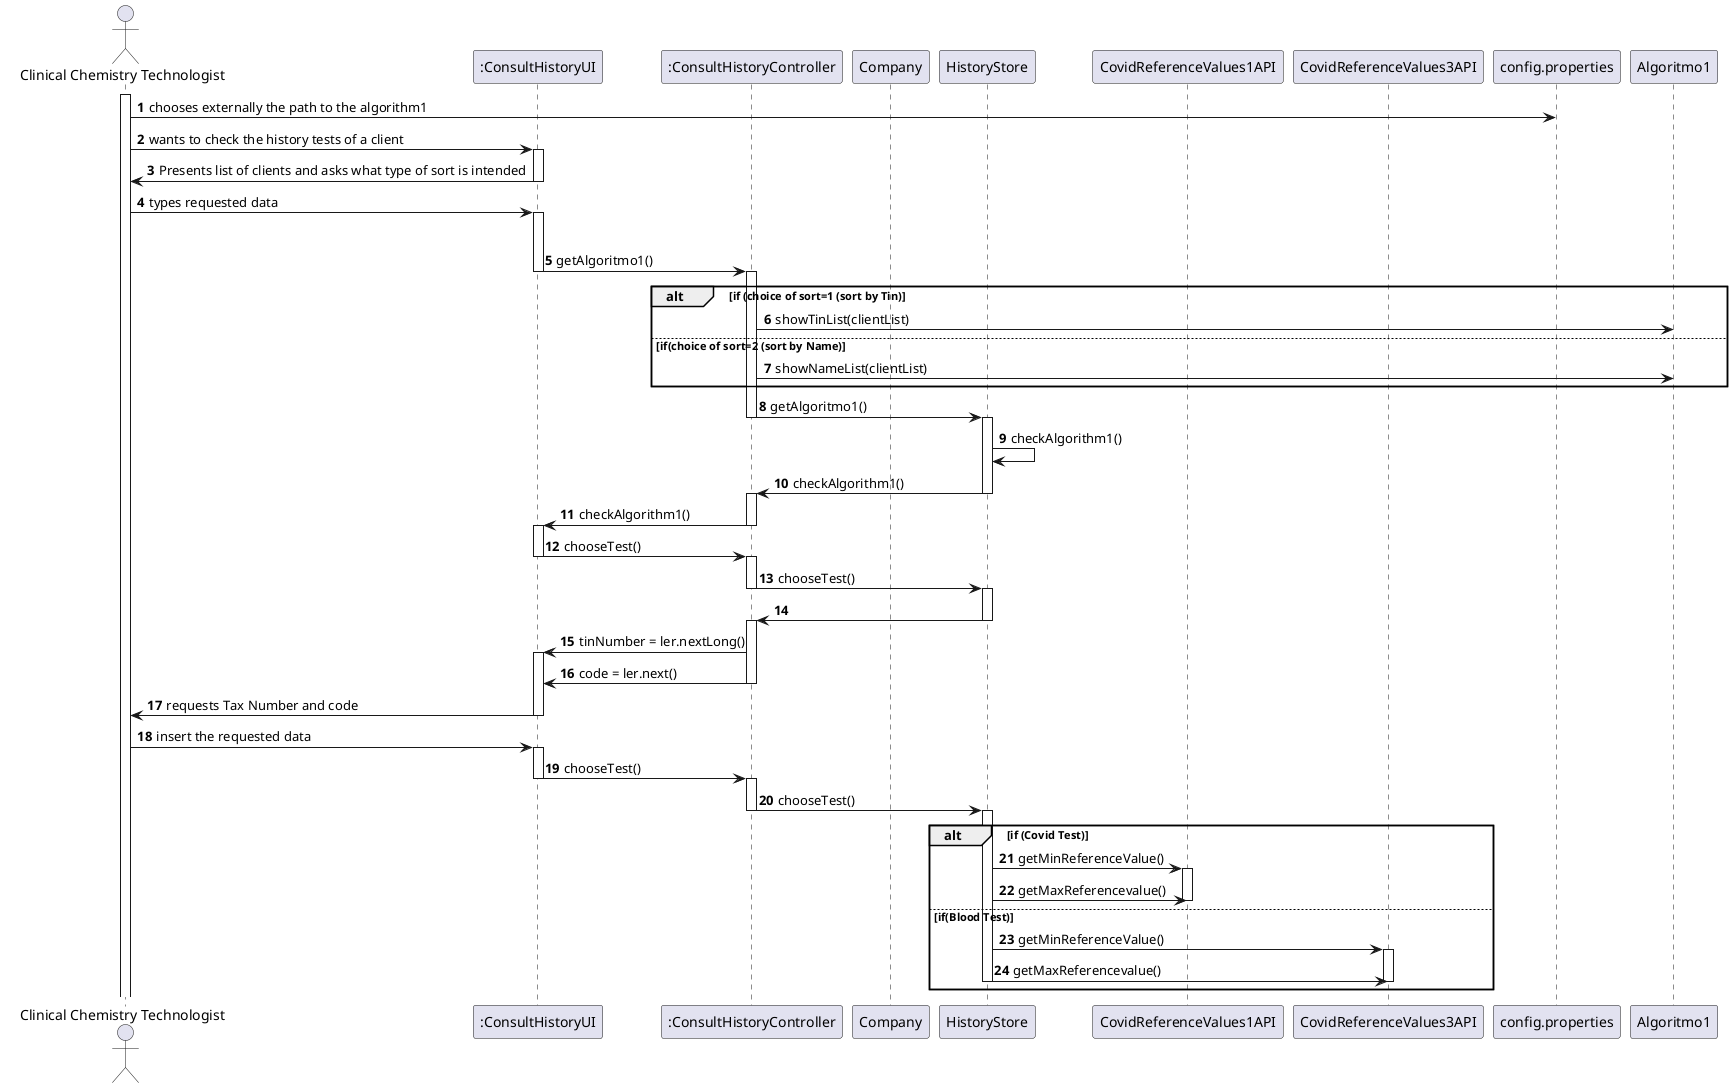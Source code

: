 @startuml
autonumber
'hide footbox
actor "Clinical Chemistry Technologist" as ADM

participant ":ConsultHistoryUI" as UI
participant ":ConsultHistoryController" as CTRL
participant "Company" as COMP
participant "HistoryStore" as STORE
participant "CovidReferenceValues1API" as AP1
participant "CovidReferenceValues3API" as AP3
participant "config.properties" as cfg



activate ADM
ADM -> cfg: chooses externally the path to the algorithm1
ADM -> UI : wants to check the history tests of a client
activate UI
UI -> ADM : Presents list of clients and asks what type of sort is intended
deactivate UI

ADM -> UI : types requested data
activate UI
alt if(client's previous external choice )
UI -> CTRL :getAlgoritmo1()
deactivate UI
activate CTRL
alt if (choice of sort=1 (sort by Tin)
CTRL -> Algoritmo1:showTinList(clientList)
else if(choice of sort=2 (sort by Name)
CTRL -> Algoritmo1:showNameList(clientList)

end
CTRL -> STORE : getAlgoritmo1()
deactivate CTRL
activate STORE
STORE -> STORE: checkAlgorithm1()
STORE -> CTRL: checkAlgorithm1()
deactivate STORE
activate CTRL
CTRL ->UI: checkAlgorithm1()
deactivate CTRL
activate UI
UI -> CTRL: chooseTest()
deactivate UI
activate CTRL
CTRL ->STORE: chooseTest()
deactivate CTRL
activate STORE
STORE -> CTRL:
deactivate STORE
activate CTRL
CTRL -> UI: tinNumber = ler.nextLong()
activate UI
CTRL -> UI: code = ler.next()
deactivate CTRL
UI -> ADM: requests Tax Number and code
deactivate UI
ADM -> UI: insert the requested data
activate UI
UI -> CTRL:chooseTest()
deactivate UI
activate CTRL
CTRL -> STORE: chooseTest()
deactivate CTRL
activate STORE
alt if (Covid Test)
STORE -> AP1 : getMinReferenceValue()
activate AP1
STORE -> AP1 : getMaxReferencevalue()
deactivate AP1
else if(Blood Test)
STORE -> AP3 : getMinReferenceValue()
activate AP3
STORE -> AP3 : getMaxReferencevalue()
deactivate STORE
deactivate AP3

end











@enduml
